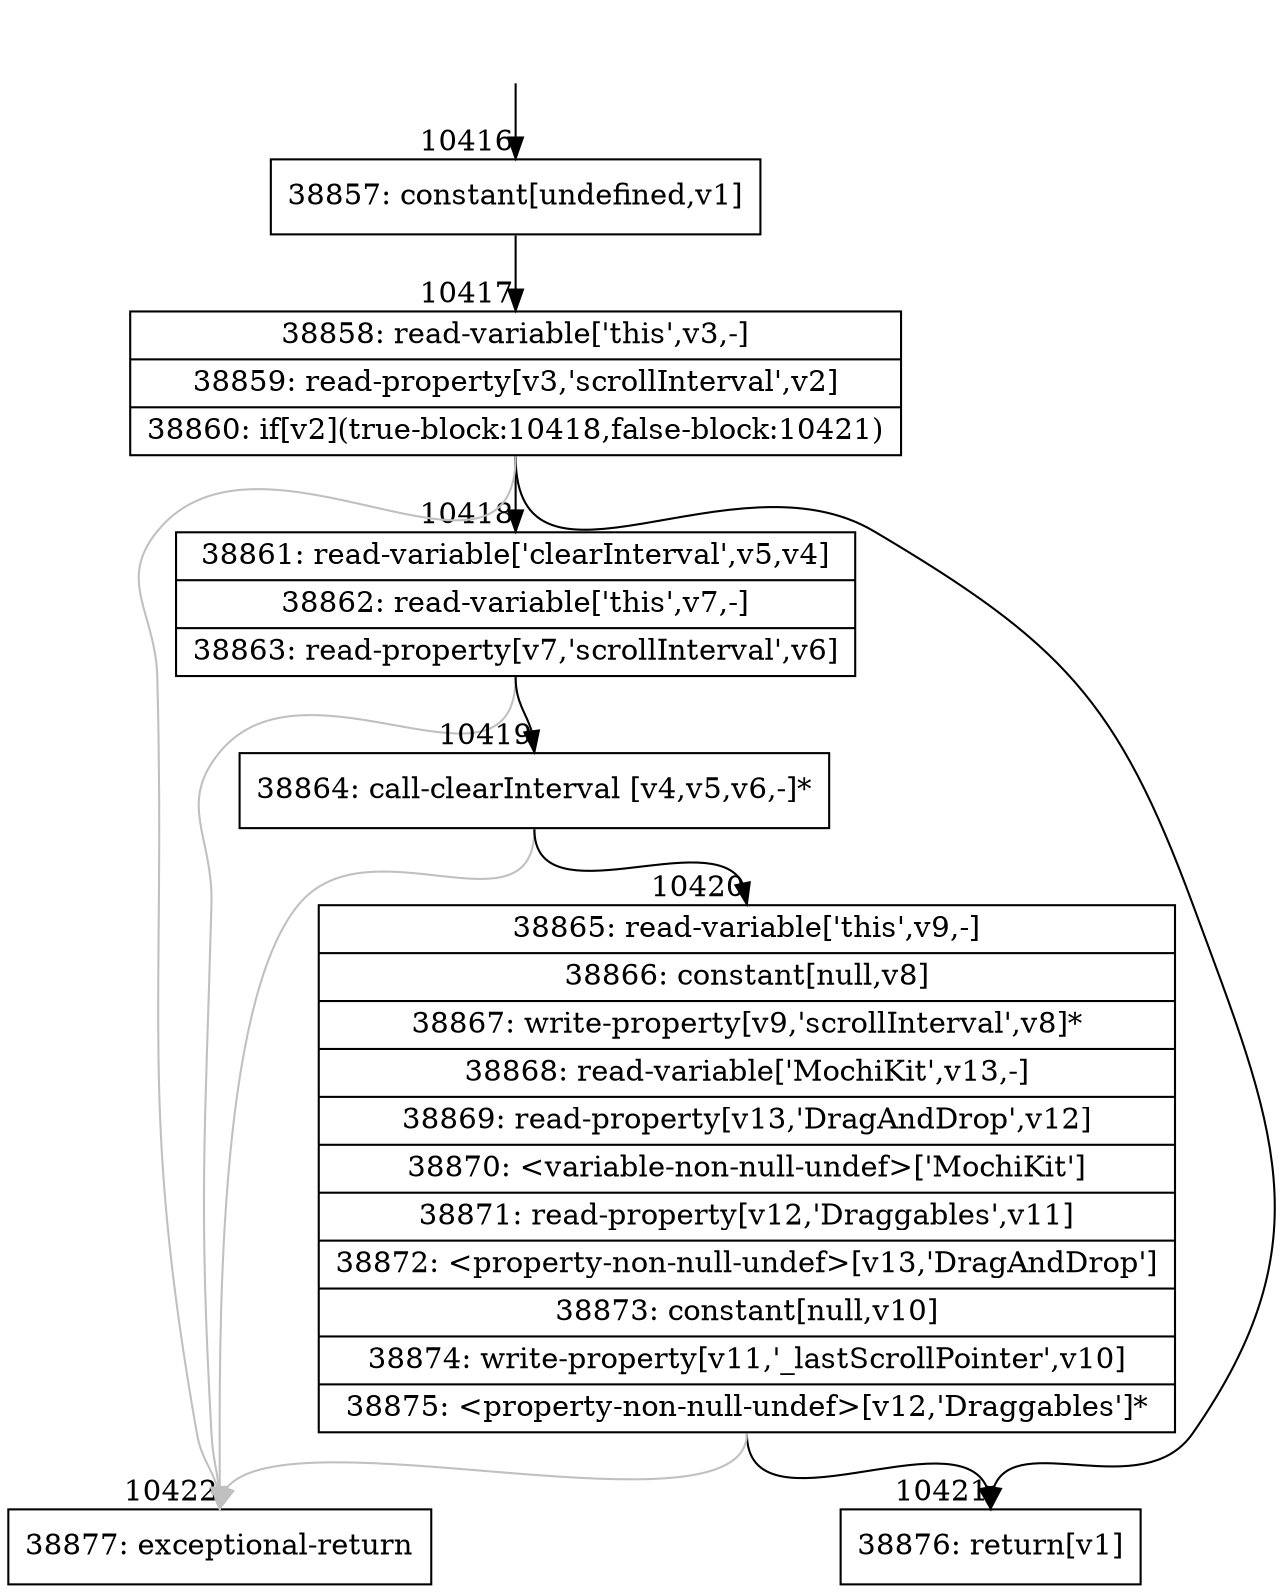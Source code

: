 digraph {
rankdir="TD"
BB_entry737[shape=none,label=""];
BB_entry737 -> BB10416 [tailport=s, headport=n, headlabel="    10416"]
BB10416 [shape=record label="{38857: constant[undefined,v1]}" ] 
BB10416 -> BB10417 [tailport=s, headport=n, headlabel="      10417"]
BB10417 [shape=record label="{38858: read-variable['this',v3,-]|38859: read-property[v3,'scrollInterval',v2]|38860: if[v2](true-block:10418,false-block:10421)}" ] 
BB10417 -> BB10418 [tailport=s, headport=n, headlabel="      10418"]
BB10417 -> BB10421 [tailport=s, headport=n, headlabel="      10421"]
BB10417 -> BB10422 [tailport=s, headport=n, color=gray, headlabel="      10422"]
BB10418 [shape=record label="{38861: read-variable['clearInterval',v5,v4]|38862: read-variable['this',v7,-]|38863: read-property[v7,'scrollInterval',v6]}" ] 
BB10418 -> BB10419 [tailport=s, headport=n, headlabel="      10419"]
BB10418 -> BB10422 [tailport=s, headport=n, color=gray]
BB10419 [shape=record label="{38864: call-clearInterval [v4,v5,v6,-]*}" ] 
BB10419 -> BB10420 [tailport=s, headport=n, headlabel="      10420"]
BB10419 -> BB10422 [tailport=s, headport=n, color=gray]
BB10420 [shape=record label="{38865: read-variable['this',v9,-]|38866: constant[null,v8]|38867: write-property[v9,'scrollInterval',v8]*|38868: read-variable['MochiKit',v13,-]|38869: read-property[v13,'DragAndDrop',v12]|38870: \<variable-non-null-undef\>['MochiKit']|38871: read-property[v12,'Draggables',v11]|38872: \<property-non-null-undef\>[v13,'DragAndDrop']|38873: constant[null,v10]|38874: write-property[v11,'_lastScrollPointer',v10]|38875: \<property-non-null-undef\>[v12,'Draggables']*}" ] 
BB10420 -> BB10421 [tailport=s, headport=n]
BB10420 -> BB10422 [tailport=s, headport=n, color=gray]
BB10421 [shape=record label="{38876: return[v1]}" ] 
BB10422 [shape=record label="{38877: exceptional-return}" ] 
//#$~ 7309
}
